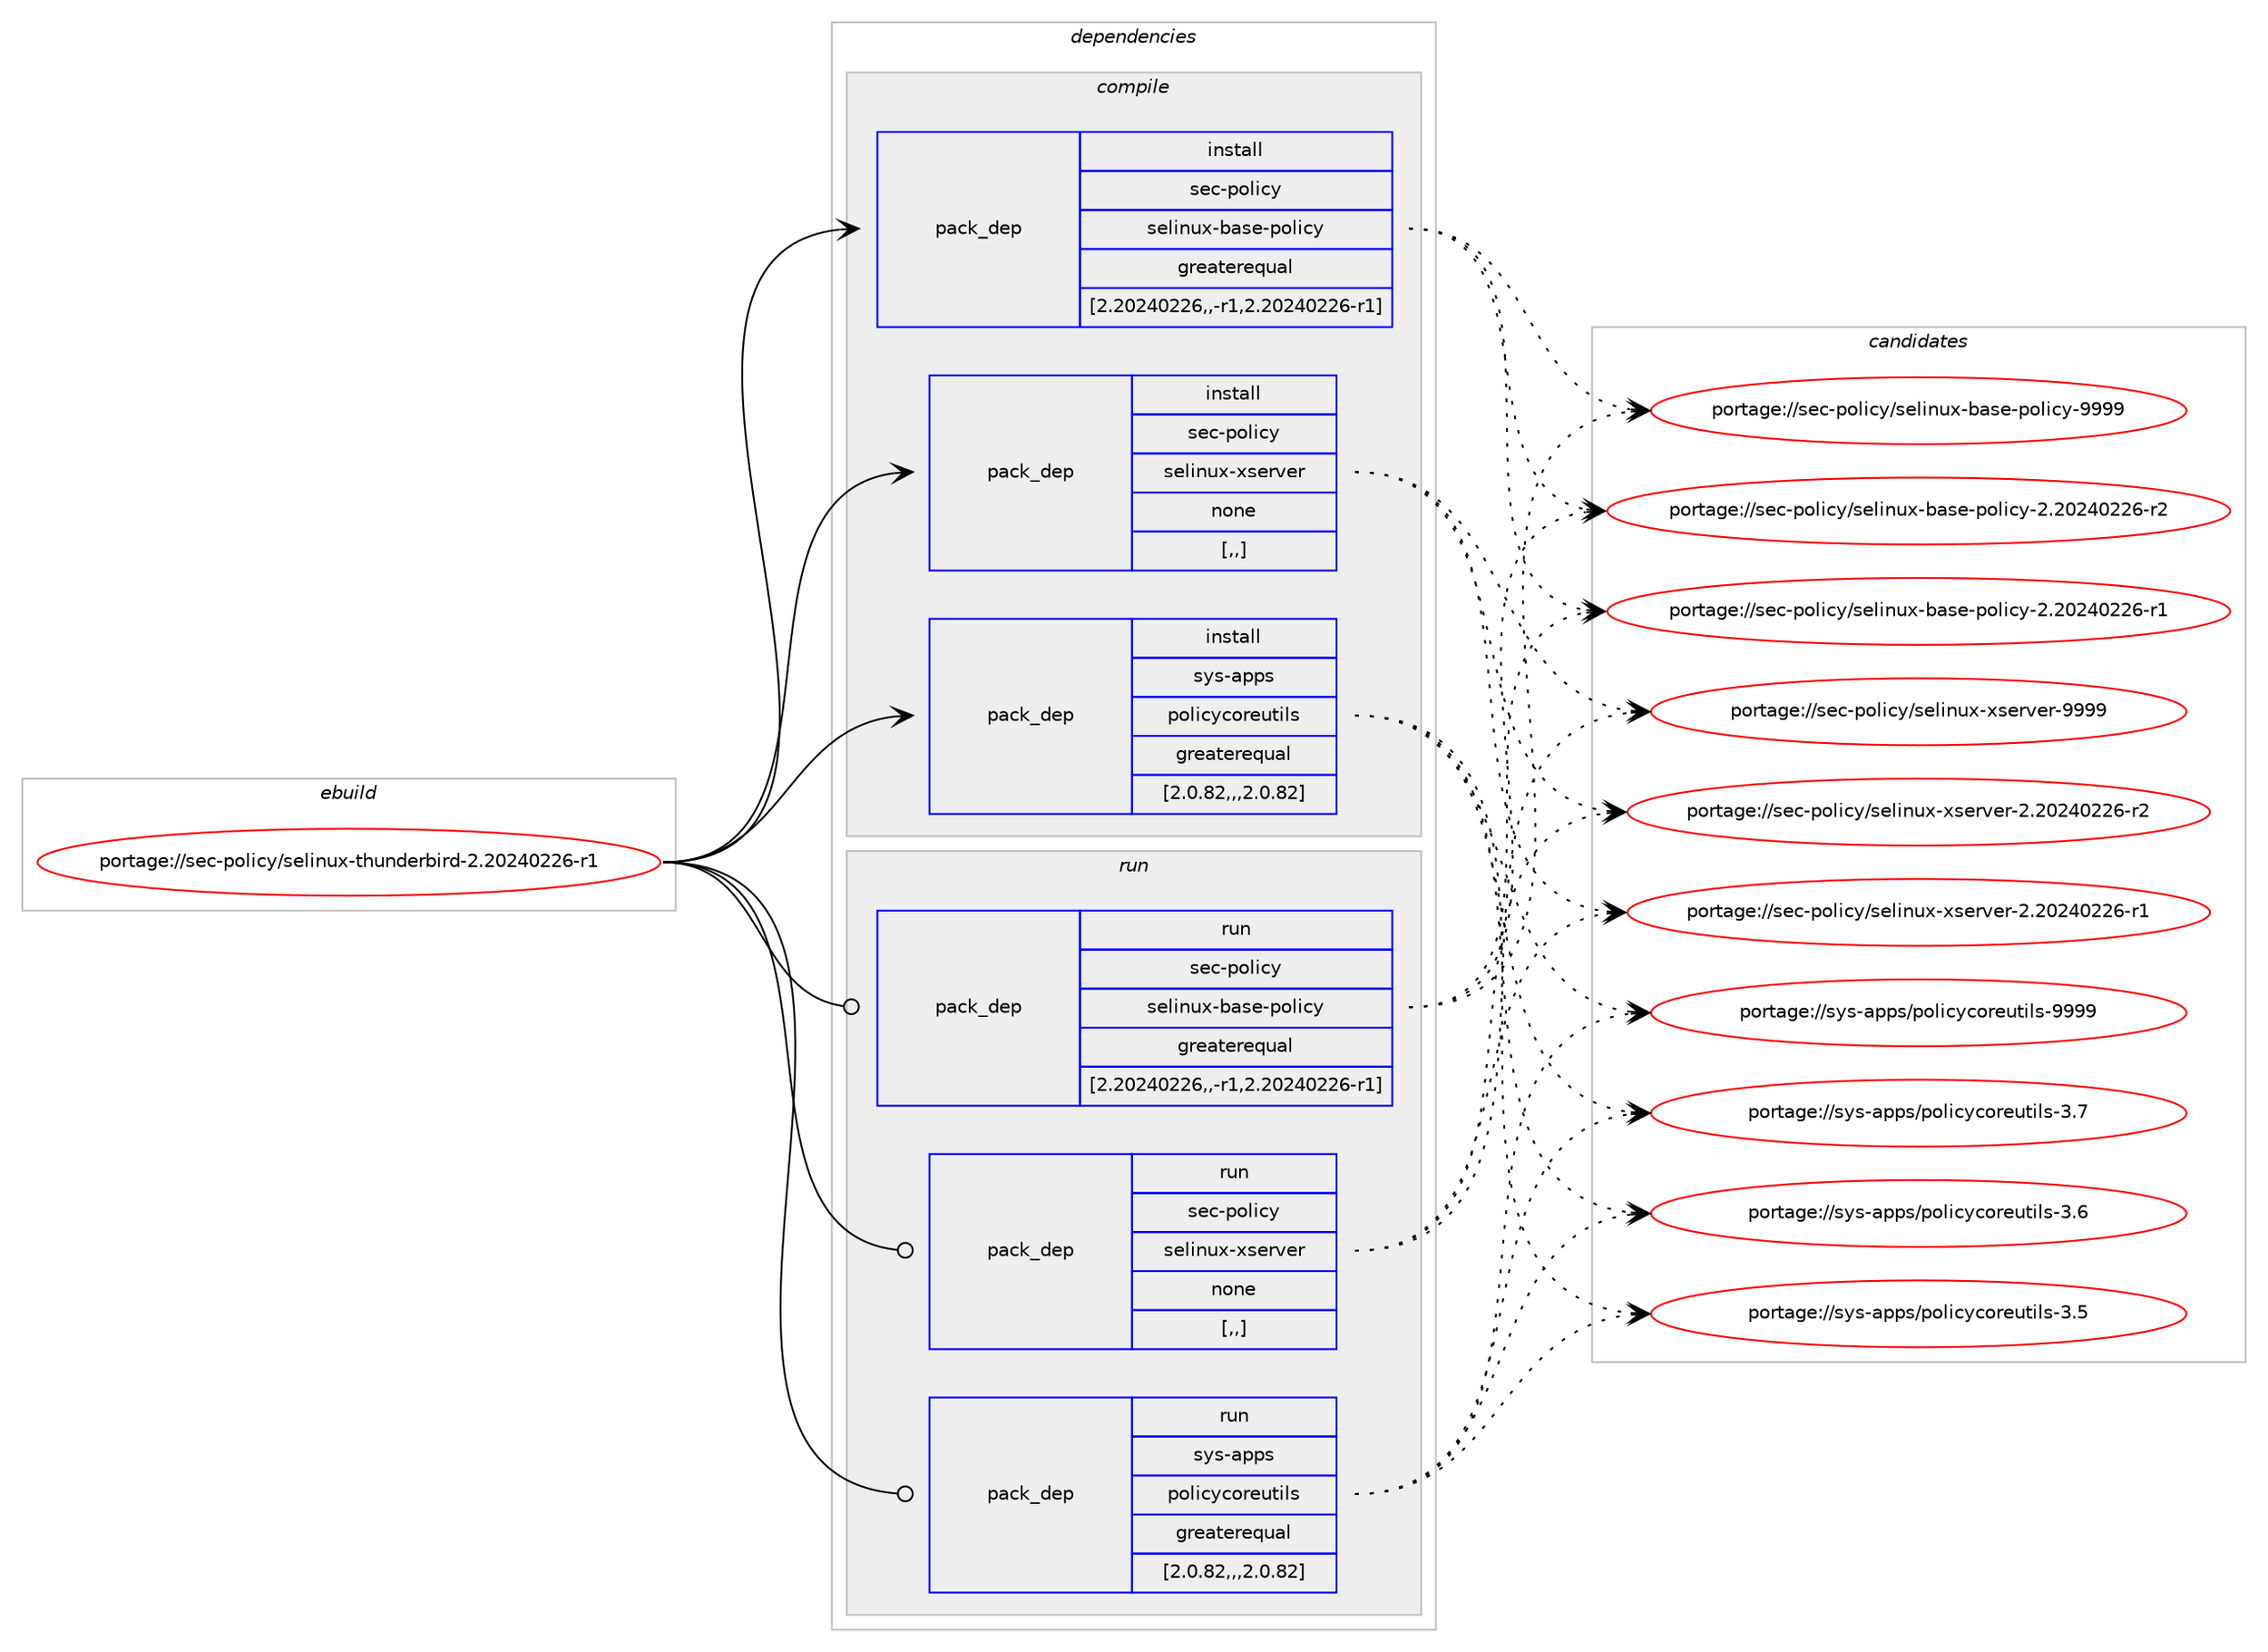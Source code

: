 digraph prolog {

# *************
# Graph options
# *************

newrank=true;
concentrate=true;
compound=true;
graph [rankdir=LR,fontname=Helvetica,fontsize=10,ranksep=1.5];#, ranksep=2.5, nodesep=0.2];
edge  [arrowhead=vee];
node  [fontname=Helvetica,fontsize=10];

# **********
# The ebuild
# **********

subgraph cluster_leftcol {
color=gray;
label=<<i>ebuild</i>>;
id [label="portage://sec-policy/selinux-thunderbird-2.20240226-r1", color=red, width=4, href="../sec-policy/selinux-thunderbird-2.20240226-r1.svg"];
}

# ****************
# The dependencies
# ****************

subgraph cluster_midcol {
color=gray;
label=<<i>dependencies</i>>;
subgraph cluster_compile {
fillcolor="#eeeeee";
style=filled;
label=<<i>compile</i>>;
subgraph pack304628 {
dependency417891 [label=<<TABLE BORDER="0" CELLBORDER="1" CELLSPACING="0" CELLPADDING="4" WIDTH="220"><TR><TD ROWSPAN="6" CELLPADDING="30">pack_dep</TD></TR><TR><TD WIDTH="110">install</TD></TR><TR><TD>sec-policy</TD></TR><TR><TD>selinux-base-policy</TD></TR><TR><TD>greaterequal</TD></TR><TR><TD>[2.20240226,,-r1,2.20240226-r1]</TD></TR></TABLE>>, shape=none, color=blue];
}
id:e -> dependency417891:w [weight=20,style="solid",arrowhead="vee"];
subgraph pack304629 {
dependency417892 [label=<<TABLE BORDER="0" CELLBORDER="1" CELLSPACING="0" CELLPADDING="4" WIDTH="220"><TR><TD ROWSPAN="6" CELLPADDING="30">pack_dep</TD></TR><TR><TD WIDTH="110">install</TD></TR><TR><TD>sec-policy</TD></TR><TR><TD>selinux-xserver</TD></TR><TR><TD>none</TD></TR><TR><TD>[,,]</TD></TR></TABLE>>, shape=none, color=blue];
}
id:e -> dependency417892:w [weight=20,style="solid",arrowhead="vee"];
subgraph pack304630 {
dependency417893 [label=<<TABLE BORDER="0" CELLBORDER="1" CELLSPACING="0" CELLPADDING="4" WIDTH="220"><TR><TD ROWSPAN="6" CELLPADDING="30">pack_dep</TD></TR><TR><TD WIDTH="110">install</TD></TR><TR><TD>sys-apps</TD></TR><TR><TD>policycoreutils</TD></TR><TR><TD>greaterequal</TD></TR><TR><TD>[2.0.82,,,2.0.82]</TD></TR></TABLE>>, shape=none, color=blue];
}
id:e -> dependency417893:w [weight=20,style="solid",arrowhead="vee"];
}
subgraph cluster_compileandrun {
fillcolor="#eeeeee";
style=filled;
label=<<i>compile and run</i>>;
}
subgraph cluster_run {
fillcolor="#eeeeee";
style=filled;
label=<<i>run</i>>;
subgraph pack304631 {
dependency417894 [label=<<TABLE BORDER="0" CELLBORDER="1" CELLSPACING="0" CELLPADDING="4" WIDTH="220"><TR><TD ROWSPAN="6" CELLPADDING="30">pack_dep</TD></TR><TR><TD WIDTH="110">run</TD></TR><TR><TD>sec-policy</TD></TR><TR><TD>selinux-base-policy</TD></TR><TR><TD>greaterequal</TD></TR><TR><TD>[2.20240226,,-r1,2.20240226-r1]</TD></TR></TABLE>>, shape=none, color=blue];
}
id:e -> dependency417894:w [weight=20,style="solid",arrowhead="odot"];
subgraph pack304632 {
dependency417895 [label=<<TABLE BORDER="0" CELLBORDER="1" CELLSPACING="0" CELLPADDING="4" WIDTH="220"><TR><TD ROWSPAN="6" CELLPADDING="30">pack_dep</TD></TR><TR><TD WIDTH="110">run</TD></TR><TR><TD>sec-policy</TD></TR><TR><TD>selinux-xserver</TD></TR><TR><TD>none</TD></TR><TR><TD>[,,]</TD></TR></TABLE>>, shape=none, color=blue];
}
id:e -> dependency417895:w [weight=20,style="solid",arrowhead="odot"];
subgraph pack304633 {
dependency417896 [label=<<TABLE BORDER="0" CELLBORDER="1" CELLSPACING="0" CELLPADDING="4" WIDTH="220"><TR><TD ROWSPAN="6" CELLPADDING="30">pack_dep</TD></TR><TR><TD WIDTH="110">run</TD></TR><TR><TD>sys-apps</TD></TR><TR><TD>policycoreutils</TD></TR><TR><TD>greaterequal</TD></TR><TR><TD>[2.0.82,,,2.0.82]</TD></TR></TABLE>>, shape=none, color=blue];
}
id:e -> dependency417896:w [weight=20,style="solid",arrowhead="odot"];
}
}

# **************
# The candidates
# **************

subgraph cluster_choices {
rank=same;
color=gray;
label=<<i>candidates</i>>;

subgraph choice304628 {
color=black;
nodesep=1;
choice1151019945112111108105991214711510110810511011712045989711510145112111108105991214557575757 [label="portage://sec-policy/selinux-base-policy-9999", color=red, width=4,href="../sec-policy/selinux-base-policy-9999.svg"];
choice11510199451121111081059912147115101108105110117120459897115101451121111081059912145504650485052485050544511450 [label="portage://sec-policy/selinux-base-policy-2.20240226-r2", color=red, width=4,href="../sec-policy/selinux-base-policy-2.20240226-r2.svg"];
choice11510199451121111081059912147115101108105110117120459897115101451121111081059912145504650485052485050544511449 [label="portage://sec-policy/selinux-base-policy-2.20240226-r1", color=red, width=4,href="../sec-policy/selinux-base-policy-2.20240226-r1.svg"];
dependency417891:e -> choice1151019945112111108105991214711510110810511011712045989711510145112111108105991214557575757:w [style=dotted,weight="100"];
dependency417891:e -> choice11510199451121111081059912147115101108105110117120459897115101451121111081059912145504650485052485050544511450:w [style=dotted,weight="100"];
dependency417891:e -> choice11510199451121111081059912147115101108105110117120459897115101451121111081059912145504650485052485050544511449:w [style=dotted,weight="100"];
}
subgraph choice304629 {
color=black;
nodesep=1;
choice11510199451121111081059912147115101108105110117120451201151011141181011144557575757 [label="portage://sec-policy/selinux-xserver-9999", color=red, width=4,href="../sec-policy/selinux-xserver-9999.svg"];
choice115101994511211110810599121471151011081051101171204512011510111411810111445504650485052485050544511450 [label="portage://sec-policy/selinux-xserver-2.20240226-r2", color=red, width=4,href="../sec-policy/selinux-xserver-2.20240226-r2.svg"];
choice115101994511211110810599121471151011081051101171204512011510111411810111445504650485052485050544511449 [label="portage://sec-policy/selinux-xserver-2.20240226-r1", color=red, width=4,href="../sec-policy/selinux-xserver-2.20240226-r1.svg"];
dependency417892:e -> choice11510199451121111081059912147115101108105110117120451201151011141181011144557575757:w [style=dotted,weight="100"];
dependency417892:e -> choice115101994511211110810599121471151011081051101171204512011510111411810111445504650485052485050544511450:w [style=dotted,weight="100"];
dependency417892:e -> choice115101994511211110810599121471151011081051101171204512011510111411810111445504650485052485050544511449:w [style=dotted,weight="100"];
}
subgraph choice304630 {
color=black;
nodesep=1;
choice11512111545971121121154711211110810599121991111141011171161051081154557575757 [label="portage://sys-apps/policycoreutils-9999", color=red, width=4,href="../sys-apps/policycoreutils-9999.svg"];
choice115121115459711211211547112111108105991219911111410111711610510811545514655 [label="portage://sys-apps/policycoreutils-3.7", color=red, width=4,href="../sys-apps/policycoreutils-3.7.svg"];
choice115121115459711211211547112111108105991219911111410111711610510811545514654 [label="portage://sys-apps/policycoreutils-3.6", color=red, width=4,href="../sys-apps/policycoreutils-3.6.svg"];
choice115121115459711211211547112111108105991219911111410111711610510811545514653 [label="portage://sys-apps/policycoreutils-3.5", color=red, width=4,href="../sys-apps/policycoreutils-3.5.svg"];
dependency417893:e -> choice11512111545971121121154711211110810599121991111141011171161051081154557575757:w [style=dotted,weight="100"];
dependency417893:e -> choice115121115459711211211547112111108105991219911111410111711610510811545514655:w [style=dotted,weight="100"];
dependency417893:e -> choice115121115459711211211547112111108105991219911111410111711610510811545514654:w [style=dotted,weight="100"];
dependency417893:e -> choice115121115459711211211547112111108105991219911111410111711610510811545514653:w [style=dotted,weight="100"];
}
subgraph choice304631 {
color=black;
nodesep=1;
choice1151019945112111108105991214711510110810511011712045989711510145112111108105991214557575757 [label="portage://sec-policy/selinux-base-policy-9999", color=red, width=4,href="../sec-policy/selinux-base-policy-9999.svg"];
choice11510199451121111081059912147115101108105110117120459897115101451121111081059912145504650485052485050544511450 [label="portage://sec-policy/selinux-base-policy-2.20240226-r2", color=red, width=4,href="../sec-policy/selinux-base-policy-2.20240226-r2.svg"];
choice11510199451121111081059912147115101108105110117120459897115101451121111081059912145504650485052485050544511449 [label="portage://sec-policy/selinux-base-policy-2.20240226-r1", color=red, width=4,href="../sec-policy/selinux-base-policy-2.20240226-r1.svg"];
dependency417894:e -> choice1151019945112111108105991214711510110810511011712045989711510145112111108105991214557575757:w [style=dotted,weight="100"];
dependency417894:e -> choice11510199451121111081059912147115101108105110117120459897115101451121111081059912145504650485052485050544511450:w [style=dotted,weight="100"];
dependency417894:e -> choice11510199451121111081059912147115101108105110117120459897115101451121111081059912145504650485052485050544511449:w [style=dotted,weight="100"];
}
subgraph choice304632 {
color=black;
nodesep=1;
choice11510199451121111081059912147115101108105110117120451201151011141181011144557575757 [label="portage://sec-policy/selinux-xserver-9999", color=red, width=4,href="../sec-policy/selinux-xserver-9999.svg"];
choice115101994511211110810599121471151011081051101171204512011510111411810111445504650485052485050544511450 [label="portage://sec-policy/selinux-xserver-2.20240226-r2", color=red, width=4,href="../sec-policy/selinux-xserver-2.20240226-r2.svg"];
choice115101994511211110810599121471151011081051101171204512011510111411810111445504650485052485050544511449 [label="portage://sec-policy/selinux-xserver-2.20240226-r1", color=red, width=4,href="../sec-policy/selinux-xserver-2.20240226-r1.svg"];
dependency417895:e -> choice11510199451121111081059912147115101108105110117120451201151011141181011144557575757:w [style=dotted,weight="100"];
dependency417895:e -> choice115101994511211110810599121471151011081051101171204512011510111411810111445504650485052485050544511450:w [style=dotted,weight="100"];
dependency417895:e -> choice115101994511211110810599121471151011081051101171204512011510111411810111445504650485052485050544511449:w [style=dotted,weight="100"];
}
subgraph choice304633 {
color=black;
nodesep=1;
choice11512111545971121121154711211110810599121991111141011171161051081154557575757 [label="portage://sys-apps/policycoreutils-9999", color=red, width=4,href="../sys-apps/policycoreutils-9999.svg"];
choice115121115459711211211547112111108105991219911111410111711610510811545514655 [label="portage://sys-apps/policycoreutils-3.7", color=red, width=4,href="../sys-apps/policycoreutils-3.7.svg"];
choice115121115459711211211547112111108105991219911111410111711610510811545514654 [label="portage://sys-apps/policycoreutils-3.6", color=red, width=4,href="../sys-apps/policycoreutils-3.6.svg"];
choice115121115459711211211547112111108105991219911111410111711610510811545514653 [label="portage://sys-apps/policycoreutils-3.5", color=red, width=4,href="../sys-apps/policycoreutils-3.5.svg"];
dependency417896:e -> choice11512111545971121121154711211110810599121991111141011171161051081154557575757:w [style=dotted,weight="100"];
dependency417896:e -> choice115121115459711211211547112111108105991219911111410111711610510811545514655:w [style=dotted,weight="100"];
dependency417896:e -> choice115121115459711211211547112111108105991219911111410111711610510811545514654:w [style=dotted,weight="100"];
dependency417896:e -> choice115121115459711211211547112111108105991219911111410111711610510811545514653:w [style=dotted,weight="100"];
}
}

}
